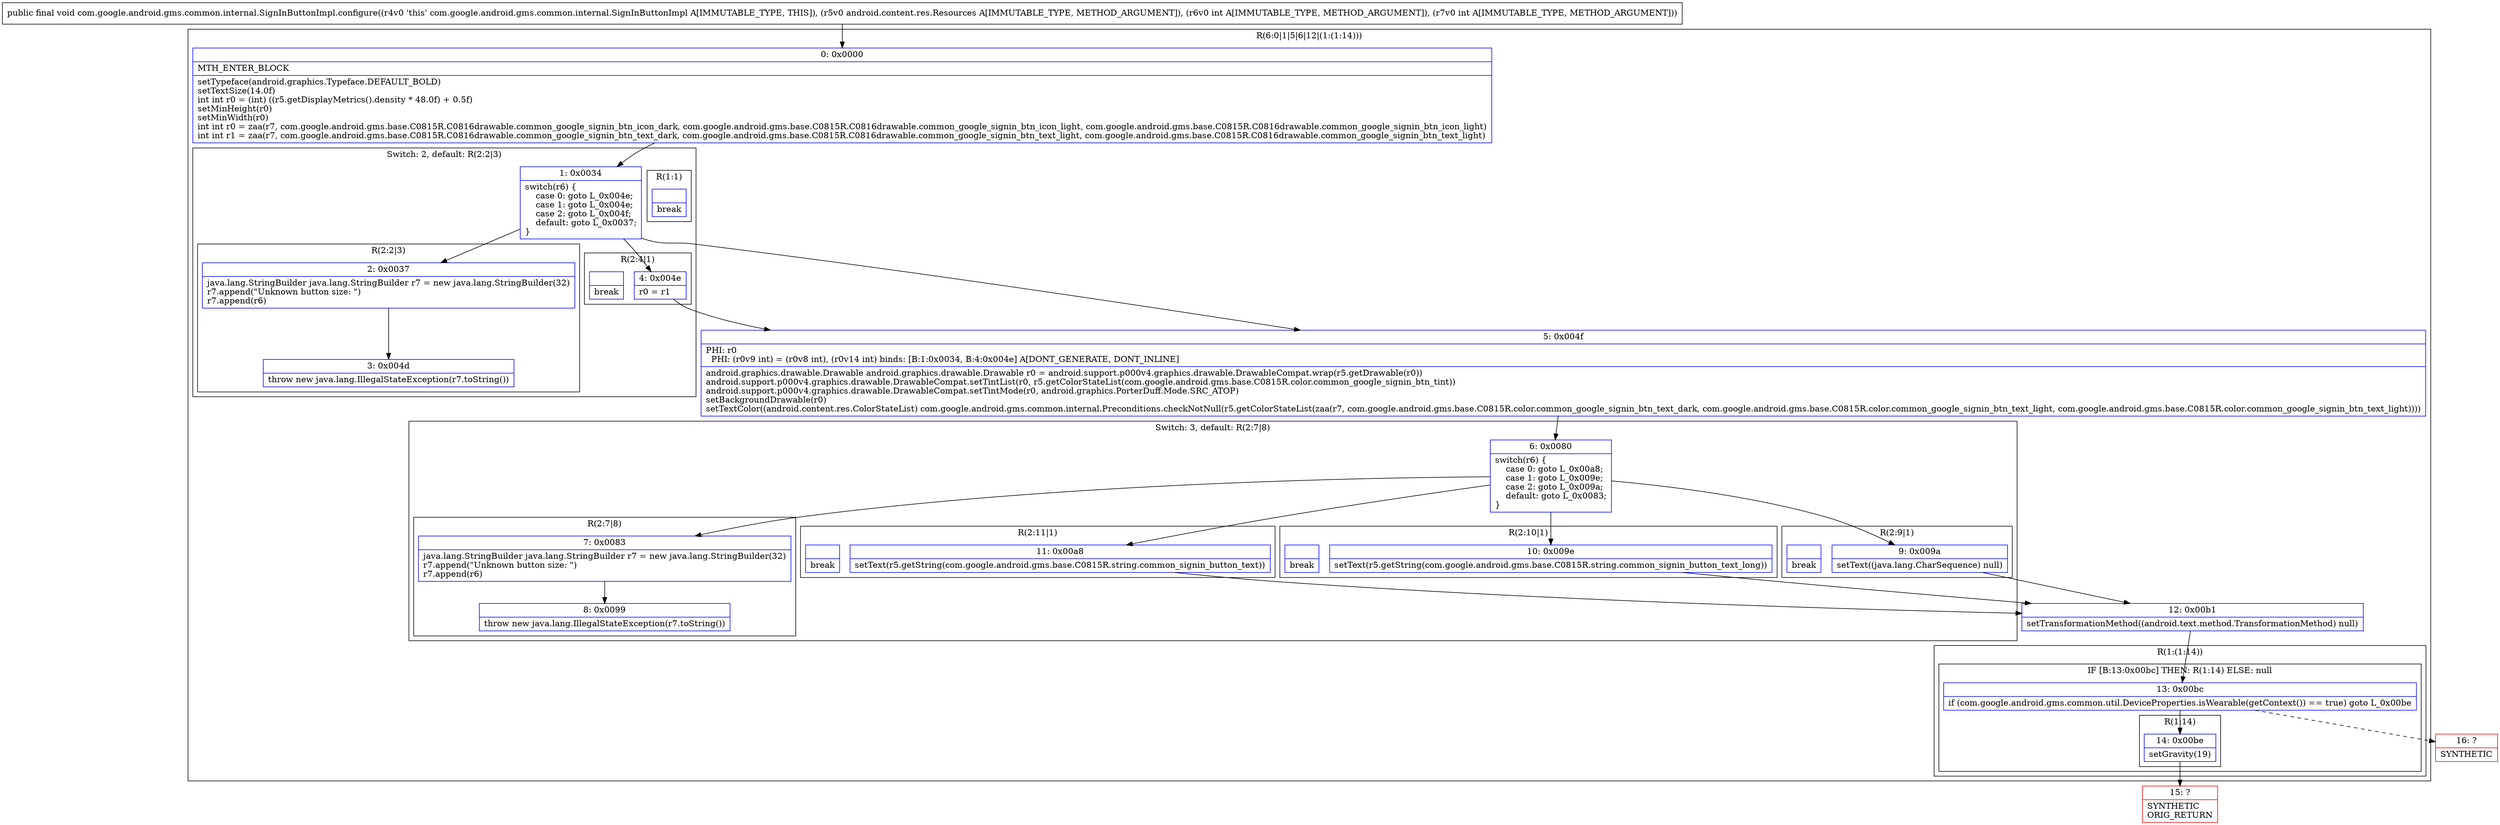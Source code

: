 digraph "CFG forcom.google.android.gms.common.internal.SignInButtonImpl.configure(Landroid\/content\/res\/Resources;II)V" {
subgraph cluster_Region_327537889 {
label = "R(6:0|1|5|6|12|(1:(1:14)))";
node [shape=record,color=blue];
Node_0 [shape=record,label="{0\:\ 0x0000|MTH_ENTER_BLOCK\l|setTypeface(android.graphics.Typeface.DEFAULT_BOLD)\lsetTextSize(14.0f)\lint int r0 = (int) ((r5.getDisplayMetrics().density * 48.0f) + 0.5f)\lsetMinHeight(r0)\lsetMinWidth(r0)\lint int r0 = zaa(r7, com.google.android.gms.base.C0815R.C0816drawable.common_google_signin_btn_icon_dark, com.google.android.gms.base.C0815R.C0816drawable.common_google_signin_btn_icon_light, com.google.android.gms.base.C0815R.C0816drawable.common_google_signin_btn_icon_light)\lint int r1 = zaa(r7, com.google.android.gms.base.C0815R.C0816drawable.common_google_signin_btn_text_dark, com.google.android.gms.base.C0815R.C0816drawable.common_google_signin_btn_text_light, com.google.android.gms.base.C0815R.C0816drawable.common_google_signin_btn_text_light)\l}"];
subgraph cluster_SwitchRegion_191321808 {
label = "Switch: 2, default: R(2:2|3)";
node [shape=record,color=blue];
Node_1 [shape=record,label="{1\:\ 0x0034|switch(r6) \{\l    case 0: goto L_0x004e;\l    case 1: goto L_0x004e;\l    case 2: goto L_0x004f;\l    default: goto L_0x0037;\l\}\l}"];
subgraph cluster_Region_2121287688 {
label = "R(2:4|1)";
node [shape=record,color=blue];
Node_4 [shape=record,label="{4\:\ 0x004e|r0 = r1\l}"];
Node_InsnContainer_215158528 [shape=record,label="{|break\l}"];
}
subgraph cluster_Region_794861228 {
label = "R(1:1)";
node [shape=record,color=blue];
Node_InsnContainer_1434176343 [shape=record,label="{|break\l}"];
}
subgraph cluster_Region_291549998 {
label = "R(2:2|3)";
node [shape=record,color=blue];
Node_2 [shape=record,label="{2\:\ 0x0037|java.lang.StringBuilder java.lang.StringBuilder r7 = new java.lang.StringBuilder(32)\lr7.append(\"Unknown button size: \")\lr7.append(r6)\l}"];
Node_3 [shape=record,label="{3\:\ 0x004d|throw new java.lang.IllegalStateException(r7.toString())\l}"];
}
}
Node_5 [shape=record,label="{5\:\ 0x004f|PHI: r0 \l  PHI: (r0v9 int) = (r0v8 int), (r0v14 int) binds: [B:1:0x0034, B:4:0x004e] A[DONT_GENERATE, DONT_INLINE]\l|android.graphics.drawable.Drawable android.graphics.drawable.Drawable r0 = android.support.p000v4.graphics.drawable.DrawableCompat.wrap(r5.getDrawable(r0))\landroid.support.p000v4.graphics.drawable.DrawableCompat.setTintList(r0, r5.getColorStateList(com.google.android.gms.base.C0815R.color.common_google_signin_btn_tint))\landroid.support.p000v4.graphics.drawable.DrawableCompat.setTintMode(r0, android.graphics.PorterDuff.Mode.SRC_ATOP)\lsetBackgroundDrawable(r0)\lsetTextColor((android.content.res.ColorStateList) com.google.android.gms.common.internal.Preconditions.checkNotNull(r5.getColorStateList(zaa(r7, com.google.android.gms.base.C0815R.color.common_google_signin_btn_text_dark, com.google.android.gms.base.C0815R.color.common_google_signin_btn_text_light, com.google.android.gms.base.C0815R.color.common_google_signin_btn_text_light))))\l}"];
subgraph cluster_SwitchRegion_1679542014 {
label = "Switch: 3, default: R(2:7|8)";
node [shape=record,color=blue];
Node_6 [shape=record,label="{6\:\ 0x0080|switch(r6) \{\l    case 0: goto L_0x00a8;\l    case 1: goto L_0x009e;\l    case 2: goto L_0x009a;\l    default: goto L_0x0083;\l\}\l}"];
subgraph cluster_Region_1881439858 {
label = "R(2:11|1)";
node [shape=record,color=blue];
Node_11 [shape=record,label="{11\:\ 0x00a8|setText(r5.getString(com.google.android.gms.base.C0815R.string.common_signin_button_text))\l}"];
Node_InsnContainer_1536826148 [shape=record,label="{|break\l}"];
}
subgraph cluster_Region_1345340019 {
label = "R(2:10|1)";
node [shape=record,color=blue];
Node_10 [shape=record,label="{10\:\ 0x009e|setText(r5.getString(com.google.android.gms.base.C0815R.string.common_signin_button_text_long))\l}"];
Node_InsnContainer_1780892349 [shape=record,label="{|break\l}"];
}
subgraph cluster_Region_966944357 {
label = "R(2:9|1)";
node [shape=record,color=blue];
Node_9 [shape=record,label="{9\:\ 0x009a|setText((java.lang.CharSequence) null)\l}"];
Node_InsnContainer_845809998 [shape=record,label="{|break\l}"];
}
subgraph cluster_Region_1456178640 {
label = "R(2:7|8)";
node [shape=record,color=blue];
Node_7 [shape=record,label="{7\:\ 0x0083|java.lang.StringBuilder java.lang.StringBuilder r7 = new java.lang.StringBuilder(32)\lr7.append(\"Unknown button size: \")\lr7.append(r6)\l}"];
Node_8 [shape=record,label="{8\:\ 0x0099|throw new java.lang.IllegalStateException(r7.toString())\l}"];
}
}
Node_12 [shape=record,label="{12\:\ 0x00b1|setTransformationMethod((android.text.method.TransformationMethod) null)\l}"];
subgraph cluster_Region_1612445354 {
label = "R(1:(1:14))";
node [shape=record,color=blue];
subgraph cluster_IfRegion_955278270 {
label = "IF [B:13:0x00bc] THEN: R(1:14) ELSE: null";
node [shape=record,color=blue];
Node_13 [shape=record,label="{13\:\ 0x00bc|if (com.google.android.gms.common.util.DeviceProperties.isWearable(getContext()) == true) goto L_0x00be\l}"];
subgraph cluster_Region_315337611 {
label = "R(1:14)";
node [shape=record,color=blue];
Node_14 [shape=record,label="{14\:\ 0x00be|setGravity(19)\l}"];
}
}
}
}
Node_15 [shape=record,color=red,label="{15\:\ ?|SYNTHETIC\lORIG_RETURN\l}"];
Node_16 [shape=record,color=red,label="{16\:\ ?|SYNTHETIC\l}"];
MethodNode[shape=record,label="{public final void com.google.android.gms.common.internal.SignInButtonImpl.configure((r4v0 'this' com.google.android.gms.common.internal.SignInButtonImpl A[IMMUTABLE_TYPE, THIS]), (r5v0 android.content.res.Resources A[IMMUTABLE_TYPE, METHOD_ARGUMENT]), (r6v0 int A[IMMUTABLE_TYPE, METHOD_ARGUMENT]), (r7v0 int A[IMMUTABLE_TYPE, METHOD_ARGUMENT])) }"];
MethodNode -> Node_0;
Node_0 -> Node_1;
Node_1 -> Node_2;
Node_1 -> Node_4;
Node_1 -> Node_5;
Node_4 -> Node_5;
Node_2 -> Node_3;
Node_5 -> Node_6;
Node_6 -> Node_7;
Node_6 -> Node_9;
Node_6 -> Node_10;
Node_6 -> Node_11;
Node_11 -> Node_12;
Node_10 -> Node_12;
Node_9 -> Node_12;
Node_7 -> Node_8;
Node_12 -> Node_13;
Node_13 -> Node_14;
Node_13 -> Node_16[style=dashed];
Node_14 -> Node_15;
}

